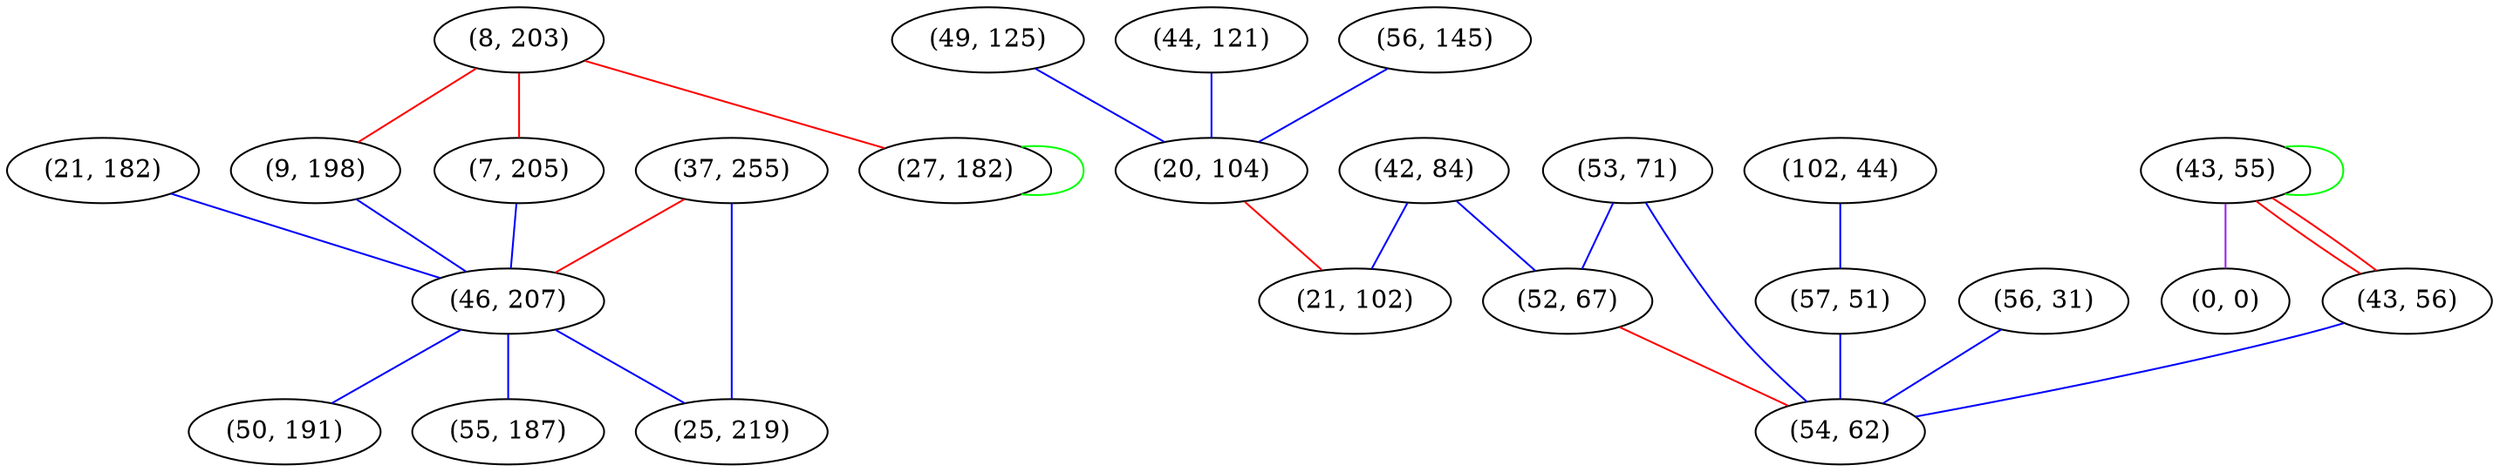 graph "" {
"(37, 255)";
"(21, 182)";
"(49, 125)";
"(8, 203)";
"(44, 121)";
"(43, 55)";
"(43, 56)";
"(9, 198)";
"(56, 145)";
"(7, 205)";
"(46, 207)";
"(27, 182)";
"(0, 0)";
"(50, 191)";
"(25, 219)";
"(42, 84)";
"(102, 44)";
"(53, 71)";
"(52, 67)";
"(57, 51)";
"(56, 31)";
"(20, 104)";
"(21, 102)";
"(55, 187)";
"(54, 62)";
"(37, 255)" -- "(25, 219)"  [color=blue, key=0, weight=3];
"(37, 255)" -- "(46, 207)"  [color=red, key=0, weight=1];
"(21, 182)" -- "(46, 207)"  [color=blue, key=0, weight=3];
"(49, 125)" -- "(20, 104)"  [color=blue, key=0, weight=3];
"(8, 203)" -- "(7, 205)"  [color=red, key=0, weight=1];
"(8, 203)" -- "(9, 198)"  [color=red, key=0, weight=1];
"(8, 203)" -- "(27, 182)"  [color=red, key=0, weight=1];
"(44, 121)" -- "(20, 104)"  [color=blue, key=0, weight=3];
"(43, 55)" -- "(43, 56)"  [color=red, key=0, weight=1];
"(43, 55)" -- "(43, 56)"  [color=red, key=1, weight=1];
"(43, 55)" -- "(43, 55)"  [color=green, key=0, weight=2];
"(43, 55)" -- "(0, 0)"  [color=purple, key=0, weight=4];
"(43, 56)" -- "(54, 62)"  [color=blue, key=0, weight=3];
"(9, 198)" -- "(46, 207)"  [color=blue, key=0, weight=3];
"(56, 145)" -- "(20, 104)"  [color=blue, key=0, weight=3];
"(7, 205)" -- "(46, 207)"  [color=blue, key=0, weight=3];
"(46, 207)" -- "(25, 219)"  [color=blue, key=0, weight=3];
"(46, 207)" -- "(50, 191)"  [color=blue, key=0, weight=3];
"(46, 207)" -- "(55, 187)"  [color=blue, key=0, weight=3];
"(27, 182)" -- "(27, 182)"  [color=green, key=0, weight=2];
"(42, 84)" -- "(21, 102)"  [color=blue, key=0, weight=3];
"(42, 84)" -- "(52, 67)"  [color=blue, key=0, weight=3];
"(102, 44)" -- "(57, 51)"  [color=blue, key=0, weight=3];
"(53, 71)" -- "(52, 67)"  [color=blue, key=0, weight=3];
"(53, 71)" -- "(54, 62)"  [color=blue, key=0, weight=3];
"(52, 67)" -- "(54, 62)"  [color=red, key=0, weight=1];
"(57, 51)" -- "(54, 62)"  [color=blue, key=0, weight=3];
"(56, 31)" -- "(54, 62)"  [color=blue, key=0, weight=3];
"(20, 104)" -- "(21, 102)"  [color=red, key=0, weight=1];
}
